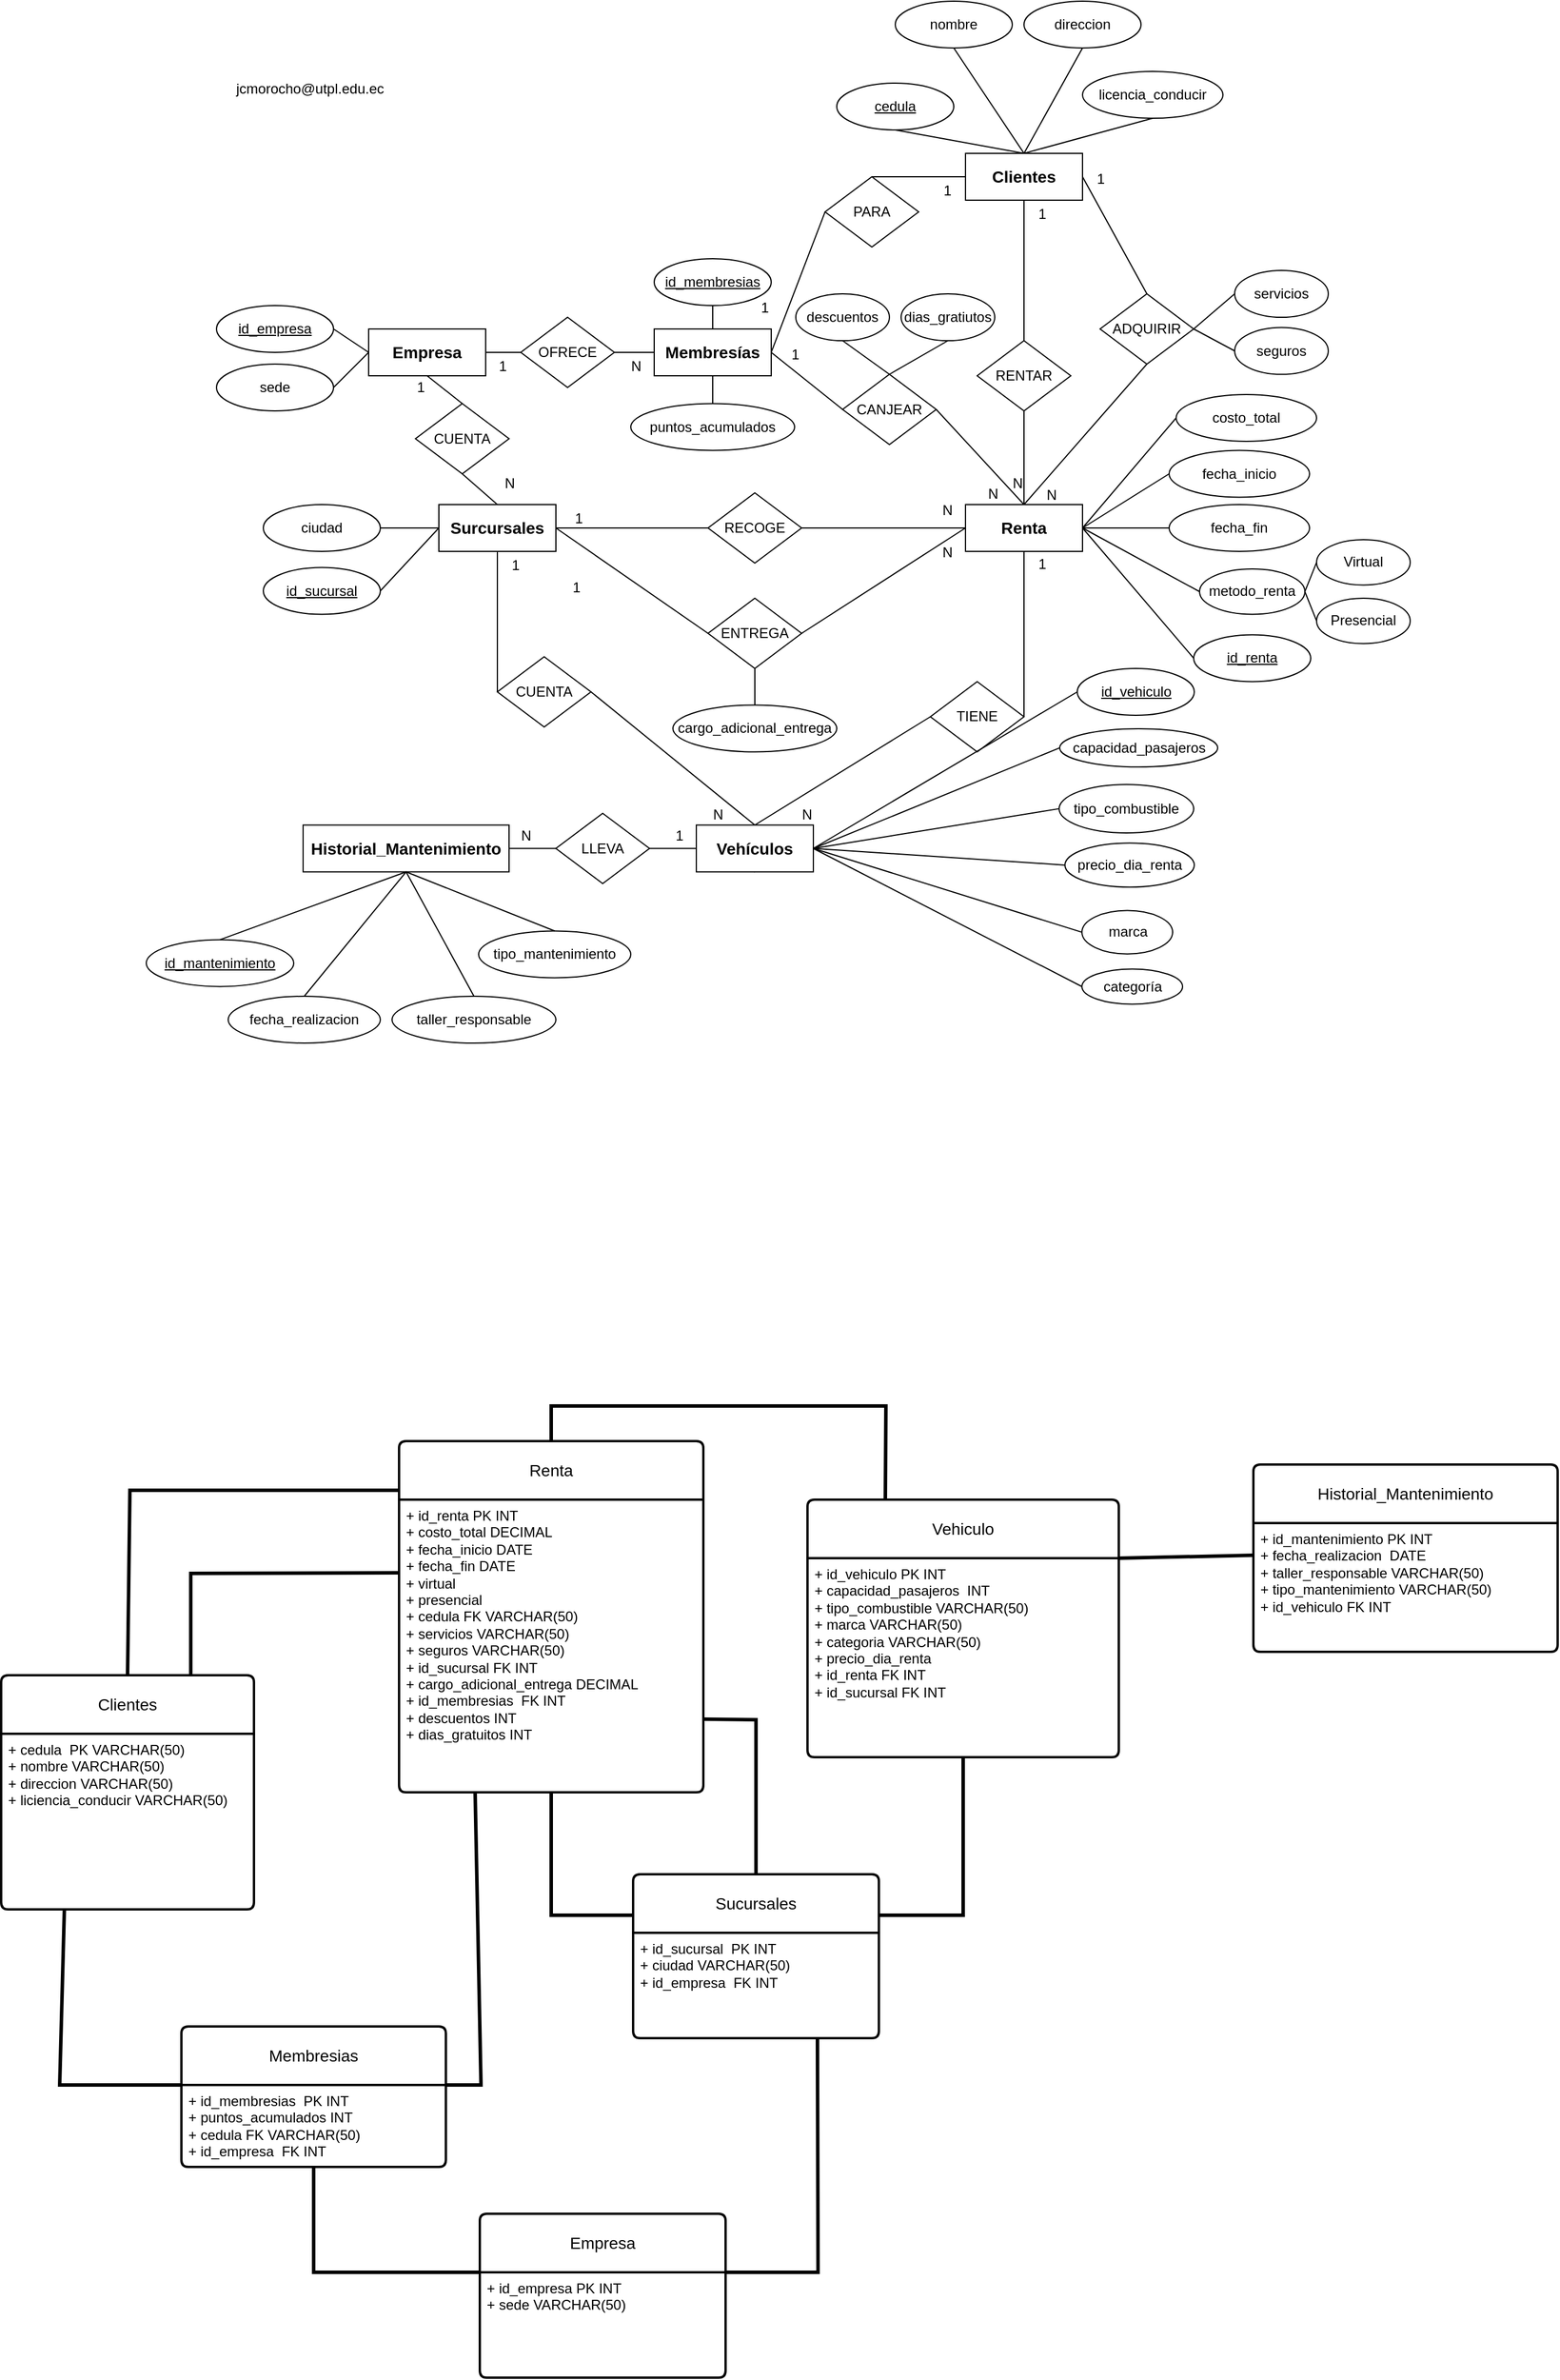 <mxfile version="26.2.12">
  <diagram name="Página-1" id="6qUg1oYqnROrhwcaI_9E">
    <mxGraphModel dx="2318" dy="1972" grid="1" gridSize="10" guides="1" tooltips="1" connect="1" arrows="1" fold="1" page="1" pageScale="1" pageWidth="827" pageHeight="1169" math="0" shadow="0">
      <root>
        <mxCell id="0" />
        <mxCell id="1" parent="0" />
        <mxCell id="Achjpn-_XmZuxDq3fCtZ-28" value="CUENTA" style="shape=rhombus;perimeter=rhombusPerimeter;whiteSpace=wrap;html=1;align=center;" parent="1" vertex="1">
          <mxGeometry x="-330" y="-746.25" width="80" height="60" as="geometry" />
        </mxCell>
        <mxCell id="Achjpn-_XmZuxDq3fCtZ-31" value="" style="endArrow=none;html=1;rounded=0;exitX=0.5;exitY=1;exitDx=0;exitDy=0;entryX=0.5;entryY=0;entryDx=0;entryDy=0;" parent="1" source="Achjpn-_XmZuxDq3fCtZ-28" target="hm5V5F6ZDs41xRnVWTLm-10" edge="1">
          <mxGeometry relative="1" as="geometry">
            <mxPoint x="-40" y="-710" as="sourcePoint" />
            <mxPoint x="-203.5" y="-640" as="targetPoint" />
          </mxGeometry>
        </mxCell>
        <mxCell id="Achjpn-_XmZuxDq3fCtZ-32" value="N" style="resizable=0;html=1;whiteSpace=wrap;align=right;verticalAlign=bottom;" parent="Achjpn-_XmZuxDq3fCtZ-31" connectable="0" vertex="1">
          <mxGeometry x="1" relative="1" as="geometry">
            <mxPoint x="16" y="-10" as="offset" />
          </mxGeometry>
        </mxCell>
        <mxCell id="Achjpn-_XmZuxDq3fCtZ-124" value="" style="endArrow=none;html=1;rounded=0;exitX=1;exitY=0.5;exitDx=0;exitDy=0;entryX=0;entryY=0.5;entryDx=0;entryDy=0;" parent="1" source="hm5V5F6ZDs41xRnVWTLm-8" target="hm5V5F6ZDs41xRnVWTLm-10" edge="1">
          <mxGeometry relative="1" as="geometry">
            <mxPoint x="-360" y="-660" as="sourcePoint" />
            <mxPoint x="-303.5" y="-640" as="targetPoint" />
          </mxGeometry>
        </mxCell>
        <mxCell id="Achjpn-_XmZuxDq3fCtZ-143" value="CUENTA" style="shape=rhombus;perimeter=rhombusPerimeter;whiteSpace=wrap;html=1;align=center;" parent="1" vertex="1">
          <mxGeometry x="-260" y="-530" width="80" height="60" as="geometry" />
        </mxCell>
        <mxCell id="Achjpn-_XmZuxDq3fCtZ-146" value="" style="endArrow=none;html=1;rounded=0;entryX=0.5;entryY=1;entryDx=0;entryDy=0;exitX=0;exitY=0.5;exitDx=0;exitDy=0;" parent="1" source="Achjpn-_XmZuxDq3fCtZ-143" target="hm5V5F6ZDs41xRnVWTLm-10" edge="1">
          <mxGeometry relative="1" as="geometry">
            <mxPoint x="-220" y="-570" as="sourcePoint" />
            <mxPoint x="-253.5" y="-620" as="targetPoint" />
          </mxGeometry>
        </mxCell>
        <mxCell id="Achjpn-_XmZuxDq3fCtZ-147" value="1" style="resizable=0;html=1;whiteSpace=wrap;align=right;verticalAlign=bottom;" parent="Achjpn-_XmZuxDq3fCtZ-146" connectable="0" vertex="1">
          <mxGeometry x="1" relative="1" as="geometry">
            <mxPoint x="20" y="20" as="offset" />
          </mxGeometry>
        </mxCell>
        <mxCell id="hm5V5F6ZDs41xRnVWTLm-3" value="&lt;div style=&quot;text-align: left;&quot;&gt;direccion&lt;/div&gt;" style="ellipse;whiteSpace=wrap;html=1;align=center;" parent="1" vertex="1">
          <mxGeometry x="190" y="-1090" width="100" height="40" as="geometry" />
        </mxCell>
        <mxCell id="hm5V5F6ZDs41xRnVWTLm-4" value="&lt;font style=&quot;font-size: 14px;&quot;&gt;&lt;b&gt;Clientes&lt;/b&gt;&lt;/font&gt;" style="whiteSpace=wrap;html=1;align=center;" parent="1" vertex="1">
          <mxGeometry x="140" y="-960" width="100" height="40" as="geometry" />
        </mxCell>
        <mxCell id="hm5V5F6ZDs41xRnVWTLm-5" value="&lt;div style=&quot;text-align: left;&quot;&gt;licencia_conducir&lt;/div&gt;" style="ellipse;whiteSpace=wrap;html=1;align=center;" parent="1" vertex="1">
          <mxGeometry x="240" y="-1030" width="120" height="40" as="geometry" />
        </mxCell>
        <mxCell id="hm5V5F6ZDs41xRnVWTLm-7" value="&lt;div style=&quot;text-align: left;&quot;&gt;nombre&lt;/div&gt;" style="ellipse;whiteSpace=wrap;html=1;align=center;" parent="1" vertex="1">
          <mxGeometry x="80" y="-1090" width="100" height="40" as="geometry" />
        </mxCell>
        <mxCell id="hm5V5F6ZDs41xRnVWTLm-8" value="&lt;div style=&quot;text-align: left;&quot;&gt;ciudad&lt;/div&gt;" style="ellipse;whiteSpace=wrap;html=1;align=center;" parent="1" vertex="1">
          <mxGeometry x="-460" y="-660" width="100" height="40" as="geometry" />
        </mxCell>
        <mxCell id="hm5V5F6ZDs41xRnVWTLm-10" value="&lt;span style=&quot;font-size: 14px;&quot;&gt;&lt;b&gt;Surcursales&lt;/b&gt;&lt;/span&gt;" style="whiteSpace=wrap;html=1;align=center;" parent="1" vertex="1">
          <mxGeometry x="-310" y="-660" width="100" height="40" as="geometry" />
        </mxCell>
        <mxCell id="hm5V5F6ZDs41xRnVWTLm-11" value="" style="endArrow=none;html=1;rounded=0;entryX=0.5;entryY=0;entryDx=0;entryDy=0;exitX=0.5;exitY=1;exitDx=0;exitDy=0;" parent="1" source="hm5V5F6ZDs41xRnVWTLm-7" target="hm5V5F6ZDs41xRnVWTLm-4" edge="1">
          <mxGeometry relative="1" as="geometry">
            <mxPoint x="110" y="-928.75" as="sourcePoint" />
            <mxPoint x="180" y="-848.75" as="targetPoint" />
          </mxGeometry>
        </mxCell>
        <mxCell id="hm5V5F6ZDs41xRnVWTLm-12" value="cedula" style="ellipse;whiteSpace=wrap;html=1;align=center;fontStyle=4;" parent="1" vertex="1">
          <mxGeometry x="30" y="-1020" width="100" height="40" as="geometry" />
        </mxCell>
        <mxCell id="hm5V5F6ZDs41xRnVWTLm-13" value="" style="endArrow=none;html=1;rounded=0;entryX=0.5;entryY=0;entryDx=0;entryDy=0;exitX=0.5;exitY=1;exitDx=0;exitDy=0;" parent="1" source="hm5V5F6ZDs41xRnVWTLm-3" target="hm5V5F6ZDs41xRnVWTLm-4" edge="1">
          <mxGeometry relative="1" as="geometry">
            <mxPoint x="260" y="-900" as="sourcePoint" />
            <mxPoint x="230" y="-820" as="targetPoint" />
          </mxGeometry>
        </mxCell>
        <mxCell id="hm5V5F6ZDs41xRnVWTLm-14" value="" style="endArrow=none;html=1;rounded=0;exitX=0.5;exitY=1;exitDx=0;exitDy=0;entryX=0.5;entryY=0;entryDx=0;entryDy=0;" parent="1" source="hm5V5F6ZDs41xRnVWTLm-5" target="hm5V5F6ZDs41xRnVWTLm-4" edge="1">
          <mxGeometry relative="1" as="geometry">
            <mxPoint x="260" y="-840" as="sourcePoint" />
            <mxPoint x="220" y="-830" as="targetPoint" />
          </mxGeometry>
        </mxCell>
        <mxCell id="hm5V5F6ZDs41xRnVWTLm-15" value="" style="endArrow=none;html=1;rounded=0;exitX=0.5;exitY=1;exitDx=0;exitDy=0;entryX=0.5;entryY=0;entryDx=0;entryDy=0;" parent="1" source="hm5V5F6ZDs41xRnVWTLm-12" target="hm5V5F6ZDs41xRnVWTLm-4" edge="1">
          <mxGeometry relative="1" as="geometry">
            <mxPoint x="240" y="-910" as="sourcePoint" />
            <mxPoint x="210" y="-940" as="targetPoint" />
          </mxGeometry>
        </mxCell>
        <mxCell id="hm5V5F6ZDs41xRnVWTLm-16" value="OFRECE" style="shape=rhombus;perimeter=rhombusPerimeter;whiteSpace=wrap;html=1;align=center;" parent="1" vertex="1">
          <mxGeometry x="-240" y="-820" width="80" height="60" as="geometry" />
        </mxCell>
        <mxCell id="hm5V5F6ZDs41xRnVWTLm-24" value="&lt;span style=&quot;font-size: 14px;&quot;&gt;&lt;b&gt;Historial_Mantenimiento&lt;/b&gt;&lt;/span&gt;" style="whiteSpace=wrap;html=1;align=center;" parent="1" vertex="1">
          <mxGeometry x="-426" y="-386.25" width="176" height="40" as="geometry" />
        </mxCell>
        <mxCell id="hm5V5F6ZDs41xRnVWTLm-25" value="&lt;div style=&quot;text-align: left;&quot;&gt;fecha_realizacion&lt;/div&gt;" style="ellipse;whiteSpace=wrap;html=1;align=center;" parent="1" vertex="1">
          <mxGeometry x="-490" y="-240" width="130" height="40" as="geometry" />
        </mxCell>
        <mxCell id="hm5V5F6ZDs41xRnVWTLm-26" value="&lt;div style=&quot;text-align: left;&quot;&gt;tipo_mantenimiento&lt;/div&gt;" style="ellipse;whiteSpace=wrap;html=1;align=center;" parent="1" vertex="1">
          <mxGeometry x="-276" y="-295.75" width="130" height="40" as="geometry" />
        </mxCell>
        <mxCell id="hm5V5F6ZDs41xRnVWTLm-27" value="&lt;div style=&quot;text-align: left;&quot;&gt;taller_responsable&lt;/div&gt;" style="ellipse;whiteSpace=wrap;html=1;align=center;" parent="1" vertex="1">
          <mxGeometry x="-350" y="-240" width="140" height="40" as="geometry" />
        </mxCell>
        <mxCell id="hm5V5F6ZDs41xRnVWTLm-28" value="" style="endArrow=none;html=1;rounded=0;exitX=0.5;exitY=0;exitDx=0;exitDy=0;entryX=0.5;entryY=1;entryDx=0;entryDy=0;" parent="1" source="hm5V5F6ZDs41xRnVWTLm-27" target="hm5V5F6ZDs41xRnVWTLm-24" edge="1">
          <mxGeometry relative="1" as="geometry">
            <mxPoint x="-15.5" y="-620" as="sourcePoint" />
            <mxPoint x="38" y="-570" as="targetPoint" />
          </mxGeometry>
        </mxCell>
        <mxCell id="hm5V5F6ZDs41xRnVWTLm-29" value="" style="endArrow=none;html=1;rounded=0;exitX=0.5;exitY=0;exitDx=0;exitDy=0;entryX=0.5;entryY=1;entryDx=0;entryDy=0;" parent="1" source="hm5V5F6ZDs41xRnVWTLm-26" target="hm5V5F6ZDs41xRnVWTLm-24" edge="1">
          <mxGeometry relative="1" as="geometry">
            <mxPoint x="-262" y="-110" as="sourcePoint" />
            <mxPoint x="-322" y="-190" as="targetPoint" />
          </mxGeometry>
        </mxCell>
        <mxCell id="hm5V5F6ZDs41xRnVWTLm-30" value="" style="endArrow=none;html=1;rounded=0;exitX=0.5;exitY=0;exitDx=0;exitDy=0;entryX=0.5;entryY=1;entryDx=0;entryDy=0;" parent="1" source="hm5V5F6ZDs41xRnVWTLm-25" target="hm5V5F6ZDs41xRnVWTLm-24" edge="1">
          <mxGeometry relative="1" as="geometry">
            <mxPoint x="-342" y="-120" as="sourcePoint" />
            <mxPoint x="-322" y="-190" as="targetPoint" />
          </mxGeometry>
        </mxCell>
        <mxCell id="hm5V5F6ZDs41xRnVWTLm-32" value="&lt;span style=&quot;font-size: 14px;&quot;&gt;&lt;b&gt;Renta&lt;/b&gt;&lt;/span&gt;" style="whiteSpace=wrap;html=1;align=center;" parent="1" vertex="1">
          <mxGeometry x="140" y="-660" width="100" height="40" as="geometry" />
        </mxCell>
        <mxCell id="hm5V5F6ZDs41xRnVWTLm-33" value="LLEVA" style="shape=rhombus;perimeter=rhombusPerimeter;whiteSpace=wrap;html=1;align=center;" parent="1" vertex="1">
          <mxGeometry x="-210" y="-396.25" width="80" height="60" as="geometry" />
        </mxCell>
        <mxCell id="hm5V5F6ZDs41xRnVWTLm-34" value="" style="endArrow=none;html=1;rounded=0;exitX=1;exitY=0.5;exitDx=0;exitDy=0;entryX=0.5;entryY=0;entryDx=0;entryDy=0;" parent="1" source="Achjpn-_XmZuxDq3fCtZ-143" target="hm5V5F6ZDs41xRnVWTLm-23" edge="1">
          <mxGeometry relative="1" as="geometry">
            <mxPoint x="-176" y="-710" as="sourcePoint" />
            <mxPoint x="-193.5" y="-630" as="targetPoint" />
          </mxGeometry>
        </mxCell>
        <mxCell id="hm5V5F6ZDs41xRnVWTLm-35" value="N" style="resizable=0;html=1;whiteSpace=wrap;align=right;verticalAlign=bottom;" parent="hm5V5F6ZDs41xRnVWTLm-34" connectable="0" vertex="1">
          <mxGeometry x="1" relative="1" as="geometry">
            <mxPoint x="-26" as="offset" />
          </mxGeometry>
        </mxCell>
        <mxCell id="hm5V5F6ZDs41xRnVWTLm-36" value="&lt;div style=&quot;text-align: left;&quot;&gt;categoría&lt;/div&gt;" style="ellipse;whiteSpace=wrap;html=1;align=center;" parent="1" vertex="1">
          <mxGeometry x="239.5" y="-263.25" width="86" height="30" as="geometry" />
        </mxCell>
        <mxCell id="hm5V5F6ZDs41xRnVWTLm-37" value="" style="endArrow=none;html=1;rounded=0;exitX=0;exitY=0.5;exitDx=0;exitDy=0;entryX=1;entryY=0.5;entryDx=0;entryDy=0;" parent="1" source="hm5V5F6ZDs41xRnVWTLm-36" target="hm5V5F6ZDs41xRnVWTLm-23" edge="1">
          <mxGeometry relative="1" as="geometry">
            <mxPoint x="-350" y="-630" as="sourcePoint" />
            <mxPoint x="-260" y="-450" as="targetPoint" />
          </mxGeometry>
        </mxCell>
        <mxCell id="hm5V5F6ZDs41xRnVWTLm-38" value="&lt;div style=&quot;text-align: left;&quot;&gt;marca&lt;/div&gt;" style="ellipse;whiteSpace=wrap;html=1;align=center;" parent="1" vertex="1">
          <mxGeometry x="239.5" y="-313.25" width="77.5" height="37.12" as="geometry" />
        </mxCell>
        <mxCell id="hm5V5F6ZDs41xRnVWTLm-40" value="" style="endArrow=none;html=1;rounded=0;exitX=0;exitY=0.5;exitDx=0;exitDy=0;entryX=0.5;entryY=1;entryDx=0;entryDy=0;" parent="1" source="hm5V5F6ZDs41xRnVWTLm-23" target="hm5V5F6ZDs41xRnVWTLm-23" edge="1">
          <mxGeometry relative="1" as="geometry">
            <mxPoint x="-350" y="-520" as="sourcePoint" />
            <mxPoint x="-260" y="-450" as="targetPoint" />
          </mxGeometry>
        </mxCell>
        <mxCell id="hm5V5F6ZDs41xRnVWTLm-42" value="" style="endArrow=none;html=1;rounded=0;exitX=0;exitY=0.5;exitDx=0;exitDy=0;entryX=1;entryY=0.5;entryDx=0;entryDy=0;" parent="1" source="hm5V5F6ZDs41xRnVWTLm-43" target="hm5V5F6ZDs41xRnVWTLm-23" edge="1">
          <mxGeometry relative="1" as="geometry">
            <mxPoint x="149.5" y="-391.6" as="sourcePoint" />
            <mxPoint x="220" y="-357.62" as="targetPoint" />
          </mxGeometry>
        </mxCell>
        <mxCell id="hm5V5F6ZDs41xRnVWTLm-43" value="&lt;div style=&quot;text-align: left;&quot;&gt;capacidad_pasajeros&lt;/div&gt;" style="ellipse;whiteSpace=wrap;html=1;align=center;" parent="1" vertex="1">
          <mxGeometry x="220.5" y="-468.49" width="135" height="32.62" as="geometry" />
        </mxCell>
        <mxCell id="hm5V5F6ZDs41xRnVWTLm-45" value="&lt;div style=&quot;text-align: left;&quot;&gt;tipo_combustible&lt;/div&gt;" style="ellipse;whiteSpace=wrap;html=1;align=center;" parent="1" vertex="1">
          <mxGeometry x="220.0" y="-420.87" width="115" height="41.37" as="geometry" />
        </mxCell>
        <mxCell id="hm5V5F6ZDs41xRnVWTLm-46" value="&lt;div style=&quot;text-align: left;&quot;&gt;precio_dia_renta&lt;/div&gt;" style="ellipse;whiteSpace=wrap;html=1;align=center;" parent="1" vertex="1">
          <mxGeometry x="225" y="-370.87" width="110.5" height="37.62" as="geometry" />
        </mxCell>
        <mxCell id="hm5V5F6ZDs41xRnVWTLm-49" value="" style="endArrow=none;html=1;rounded=0;exitX=0;exitY=0.5;exitDx=0;exitDy=0;entryX=1;entryY=0.5;entryDx=0;entryDy=0;" parent="1" source="hm5V5F6ZDs41xRnVWTLm-45" target="hm5V5F6ZDs41xRnVWTLm-23" edge="1">
          <mxGeometry relative="1" as="geometry">
            <mxPoint x="199.5" y="-364.12" as="sourcePoint" />
            <mxPoint x="220" y="-357.62" as="targetPoint" />
          </mxGeometry>
        </mxCell>
        <mxCell id="hm5V5F6ZDs41xRnVWTLm-50" value="" style="endArrow=none;html=1;rounded=0;exitX=0;exitY=0.5;exitDx=0;exitDy=0;entryX=1;entryY=0.5;entryDx=0;entryDy=0;" parent="1" source="hm5V5F6ZDs41xRnVWTLm-46" target="hm5V5F6ZDs41xRnVWTLm-23" edge="1">
          <mxGeometry relative="1" as="geometry">
            <mxPoint x="199.5" y="-303.12" as="sourcePoint" />
            <mxPoint x="220" y="-357.62" as="targetPoint" />
          </mxGeometry>
        </mxCell>
        <mxCell id="hm5V5F6ZDs41xRnVWTLm-56" value="&lt;div style=&quot;text-align: left;&quot;&gt;seguros&lt;/div&gt;" style="ellipse;whiteSpace=wrap;html=1;align=center;" parent="1" vertex="1">
          <mxGeometry x="370" y="-811.25" width="80" height="40" as="geometry" />
        </mxCell>
        <mxCell id="hm5V5F6ZDs41xRnVWTLm-57" value="&lt;div style=&quot;text-align: left;&quot;&gt;servicios&lt;/div&gt;" style="ellipse;whiteSpace=wrap;html=1;align=center;" parent="1" vertex="1">
          <mxGeometry x="370" y="-860" width="80" height="40" as="geometry" />
        </mxCell>
        <mxCell id="hm5V5F6ZDs41xRnVWTLm-58" value="" style="endArrow=none;html=1;rounded=0;entryX=0;entryY=0.5;entryDx=0;entryDy=0;exitX=1;exitY=0.5;exitDx=0;exitDy=0;" parent="1" source="hm5V5F6ZDs41xRnVWTLm-33" target="hm5V5F6ZDs41xRnVWTLm-23" edge="1">
          <mxGeometry relative="1" as="geometry">
            <mxPoint x="-196" y="-351.25" as="sourcePoint" />
            <mxPoint x="-80" y="-361.25" as="targetPoint" />
          </mxGeometry>
        </mxCell>
        <mxCell id="hm5V5F6ZDs41xRnVWTLm-59" value="1" style="resizable=0;html=1;whiteSpace=wrap;align=right;verticalAlign=bottom;" parent="hm5V5F6ZDs41xRnVWTLm-58" connectable="0" vertex="1">
          <mxGeometry x="1" relative="1" as="geometry">
            <mxPoint x="-10" y="-2" as="offset" />
          </mxGeometry>
        </mxCell>
        <mxCell id="hm5V5F6ZDs41xRnVWTLm-60" value="" style="endArrow=none;html=1;rounded=0;exitX=0;exitY=0.5;exitDx=0;exitDy=0;entryX=1;entryY=0.5;entryDx=0;entryDy=0;" parent="1" source="hm5V5F6ZDs41xRnVWTLm-33" target="hm5V5F6ZDs41xRnVWTLm-24" edge="1">
          <mxGeometry relative="1" as="geometry">
            <mxPoint x="-216" y="-273" as="sourcePoint" />
            <mxPoint x="-357" y="-349" as="targetPoint" />
          </mxGeometry>
        </mxCell>
        <mxCell id="hm5V5F6ZDs41xRnVWTLm-61" value="N" style="resizable=0;html=1;whiteSpace=wrap;align=right;verticalAlign=bottom;" parent="hm5V5F6ZDs41xRnVWTLm-60" connectable="0" vertex="1">
          <mxGeometry x="1" relative="1" as="geometry">
            <mxPoint x="20" y="-2" as="offset" />
          </mxGeometry>
        </mxCell>
        <mxCell id="hm5V5F6ZDs41xRnVWTLm-62" value="&lt;div style=&quot;text-align: left;&quot;&gt;fecha_inicio&lt;/div&gt;" style="ellipse;whiteSpace=wrap;html=1;align=center;" parent="1" vertex="1">
          <mxGeometry x="314" y="-706.25" width="120" height="40" as="geometry" />
        </mxCell>
        <mxCell id="hm5V5F6ZDs41xRnVWTLm-63" value="&lt;div style=&quot;text-align: left;&quot;&gt;fecha_fin&lt;/div&gt;" style="ellipse;whiteSpace=wrap;html=1;align=center;" parent="1" vertex="1">
          <mxGeometry x="314" y="-660" width="120" height="40" as="geometry" />
        </mxCell>
        <mxCell id="hm5V5F6ZDs41xRnVWTLm-64" value="&lt;div style=&quot;text-align: left;&quot;&gt;costo_total&lt;/div&gt;" style="ellipse;whiteSpace=wrap;html=1;align=center;" parent="1" vertex="1">
          <mxGeometry x="320" y="-754" width="120" height="40" as="geometry" />
        </mxCell>
        <mxCell id="hm5V5F6ZDs41xRnVWTLm-65" value="ENTREGA" style="shape=rhombus;perimeter=rhombusPerimeter;whiteSpace=wrap;html=1;align=center;" parent="1" vertex="1">
          <mxGeometry x="-80" y="-580" width="80" height="60" as="geometry" />
        </mxCell>
        <mxCell id="hm5V5F6ZDs41xRnVWTLm-66" value="&lt;div style=&quot;text-align: left;&quot;&gt;metodo_renta&lt;/div&gt;" style="ellipse;whiteSpace=wrap;html=1;align=center;" parent="1" vertex="1">
          <mxGeometry x="340" y="-605" width="90" height="38.75" as="geometry" />
        </mxCell>
        <mxCell id="hm5V5F6ZDs41xRnVWTLm-67" value="&lt;div style=&quot;text-align: left;&quot;&gt;Virtual&lt;/div&gt;" style="ellipse;whiteSpace=wrap;html=1;align=center;" parent="1" vertex="1">
          <mxGeometry x="440" y="-630" width="80" height="38.75" as="geometry" />
        </mxCell>
        <mxCell id="hm5V5F6ZDs41xRnVWTLm-68" value="&lt;div style=&quot;text-align: left;&quot;&gt;Presencial&lt;/div&gt;" style="ellipse;whiteSpace=wrap;html=1;align=center;" parent="1" vertex="1">
          <mxGeometry x="440" y="-580" width="80" height="38.75" as="geometry" />
        </mxCell>
        <mxCell id="hm5V5F6ZDs41xRnVWTLm-69" value="" style="endArrow=none;html=1;rounded=0;exitX=0;exitY=0.5;exitDx=0;exitDy=0;entryX=1;entryY=0.5;entryDx=0;entryDy=0;" parent="1" source="hm5V5F6ZDs41xRnVWTLm-66" target="hm5V5F6ZDs41xRnVWTLm-32" edge="1">
          <mxGeometry relative="1" as="geometry">
            <mxPoint x="410" y="-803.25" as="sourcePoint" />
            <mxPoint x="390" y="-903.25" as="targetPoint" />
          </mxGeometry>
        </mxCell>
        <mxCell id="hm5V5F6ZDs41xRnVWTLm-70" value="" style="endArrow=none;html=1;rounded=0;exitX=0;exitY=0.5;exitDx=0;exitDy=0;entryX=1;entryY=0.5;entryDx=0;entryDy=0;" parent="1" source="hm5V5F6ZDs41xRnVWTLm-67" target="hm5V5F6ZDs41xRnVWTLm-66" edge="1">
          <mxGeometry relative="1" as="geometry">
            <mxPoint x="480" y="-663.25" as="sourcePoint" />
            <mxPoint x="460" y="-763.25" as="targetPoint" />
          </mxGeometry>
        </mxCell>
        <mxCell id="hm5V5F6ZDs41xRnVWTLm-71" value="" style="endArrow=none;html=1;rounded=0;exitX=0;exitY=0.5;exitDx=0;exitDy=0;entryX=1;entryY=0.5;entryDx=0;entryDy=0;" parent="1" source="hm5V5F6ZDs41xRnVWTLm-68" target="hm5V5F6ZDs41xRnVWTLm-66" edge="1">
          <mxGeometry relative="1" as="geometry">
            <mxPoint x="440" y="-600.25" as="sourcePoint" />
            <mxPoint x="420" y="-573.25" as="targetPoint" />
          </mxGeometry>
        </mxCell>
        <mxCell id="hm5V5F6ZDs41xRnVWTLm-72" value="" style="endArrow=none;html=1;rounded=0;exitX=0;exitY=0.5;exitDx=0;exitDy=0;entryX=1;entryY=0.5;entryDx=0;entryDy=0;" parent="1" source="hm5V5F6ZDs41xRnVWTLm-62" target="hm5V5F6ZDs41xRnVWTLm-32" edge="1">
          <mxGeometry relative="1" as="geometry">
            <mxPoint x="270" y="-713.25" as="sourcePoint" />
            <mxPoint x="230" y="-666.25" as="targetPoint" />
          </mxGeometry>
        </mxCell>
        <mxCell id="hm5V5F6ZDs41xRnVWTLm-73" value="" style="endArrow=none;html=1;rounded=0;exitX=0;exitY=0.5;exitDx=0;exitDy=0;entryX=1;entryY=0.5;entryDx=0;entryDy=0;" parent="1" source="hm5V5F6ZDs41xRnVWTLm-63" target="hm5V5F6ZDs41xRnVWTLm-32" edge="1">
          <mxGeometry relative="1" as="geometry">
            <mxPoint x="260" y="-656.25" as="sourcePoint" />
            <mxPoint x="230" y="-666.25" as="targetPoint" />
          </mxGeometry>
        </mxCell>
        <mxCell id="hm5V5F6ZDs41xRnVWTLm-74" value="" style="endArrow=none;html=1;rounded=0;exitX=0;exitY=0.5;exitDx=0;exitDy=0;entryX=1;entryY=0.5;entryDx=0;entryDy=0;" parent="1" source="hm5V5F6ZDs41xRnVWTLm-64" target="hm5V5F6ZDs41xRnVWTLm-32" edge="1">
          <mxGeometry relative="1" as="geometry">
            <mxPoint x="260" y="-606.25" as="sourcePoint" />
            <mxPoint x="230" y="-666.25" as="targetPoint" />
          </mxGeometry>
        </mxCell>
        <mxCell id="hm5V5F6ZDs41xRnVWTLm-75" value="ADQUIRIR" style="shape=rhombus;perimeter=rhombusPerimeter;whiteSpace=wrap;html=1;align=center;" parent="1" vertex="1">
          <mxGeometry x="255" y="-840" width="80" height="60" as="geometry" />
        </mxCell>
        <mxCell id="hm5V5F6ZDs41xRnVWTLm-77" value="" style="endArrow=none;html=1;rounded=0;exitX=1;exitY=0.5;exitDx=0;exitDy=0;entryX=0;entryY=0.5;entryDx=0;entryDy=0;" parent="1" source="hm5V5F6ZDs41xRnVWTLm-75" target="hm5V5F6ZDs41xRnVWTLm-57" edge="1">
          <mxGeometry relative="1" as="geometry">
            <mxPoint x="485" y="-732.25" as="sourcePoint" />
            <mxPoint x="455" y="-704.25" as="targetPoint" />
          </mxGeometry>
        </mxCell>
        <mxCell id="hm5V5F6ZDs41xRnVWTLm-78" value="" style="endArrow=none;html=1;rounded=0;exitX=1;exitY=0.5;exitDx=0;exitDy=0;entryX=0;entryY=0.5;entryDx=0;entryDy=0;" parent="1" source="hm5V5F6ZDs41xRnVWTLm-75" target="hm5V5F6ZDs41xRnVWTLm-56" edge="1">
          <mxGeometry relative="1" as="geometry">
            <mxPoint x="255" y="-781.25" as="sourcePoint" />
            <mxPoint x="235" y="-800.25" as="targetPoint" />
          </mxGeometry>
        </mxCell>
        <mxCell id="hm5V5F6ZDs41xRnVWTLm-79" value="&lt;span style=&quot;font-size: 14px;&quot;&gt;&lt;b&gt;Empresa&lt;/b&gt;&lt;/span&gt;" style="whiteSpace=wrap;html=1;align=center;" parent="1" vertex="1">
          <mxGeometry x="-370" y="-810" width="100" height="40" as="geometry" />
        </mxCell>
        <mxCell id="hm5V5F6ZDs41xRnVWTLm-80" value="" style="endArrow=none;html=1;rounded=0;entryX=0.5;entryY=1;entryDx=0;entryDy=0;exitX=0.5;exitY=0;exitDx=0;exitDy=0;" parent="1" source="Achjpn-_XmZuxDq3fCtZ-28" target="hm5V5F6ZDs41xRnVWTLm-79" edge="1">
          <mxGeometry relative="1" as="geometry">
            <mxPoint x="-250" y="-579" as="sourcePoint" />
            <mxPoint x="-250" y="-610" as="targetPoint" />
          </mxGeometry>
        </mxCell>
        <mxCell id="hm5V5F6ZDs41xRnVWTLm-81" value="1" style="resizable=0;html=1;whiteSpace=wrap;align=right;verticalAlign=bottom;" parent="hm5V5F6ZDs41xRnVWTLm-80" connectable="0" vertex="1">
          <mxGeometry x="1" relative="1" as="geometry">
            <mxPoint y="19" as="offset" />
          </mxGeometry>
        </mxCell>
        <mxCell id="hm5V5F6ZDs41xRnVWTLm-82" value="jcmorocho@utpl.edu.ec" style="text;html=1;align=center;verticalAlign=middle;whiteSpace=wrap;rounded=0;" parent="1" vertex="1">
          <mxGeometry x="-450" y="-1030" width="60" height="30" as="geometry" />
        </mxCell>
        <mxCell id="b1G_TNFfmNyXQnpkvFNb-2" value="&lt;div style=&quot;text-align: left;&quot;&gt;sede&lt;/div&gt;" style="ellipse;whiteSpace=wrap;html=1;align=center;" parent="1" vertex="1">
          <mxGeometry x="-500" y="-780" width="100" height="40" as="geometry" />
        </mxCell>
        <mxCell id="b1G_TNFfmNyXQnpkvFNb-5" value="" style="endArrow=none;html=1;rounded=0;exitX=1;exitY=0.5;exitDx=0;exitDy=0;entryX=0;entryY=0.5;entryDx=0;entryDy=0;" parent="1" source="b1G_TNFfmNyXQnpkvFNb-2" target="hm5V5F6ZDs41xRnVWTLm-79" edge="1">
          <mxGeometry relative="1" as="geometry">
            <mxPoint x="190" y="-730" as="sourcePoint" />
            <mxPoint x="170" y="-670" as="targetPoint" />
          </mxGeometry>
        </mxCell>
        <mxCell id="b1G_TNFfmNyXQnpkvFNb-8" value="RECOGE" style="shape=rhombus;perimeter=rhombusPerimeter;whiteSpace=wrap;html=1;align=center;" parent="1" vertex="1">
          <mxGeometry x="-80" y="-670" width="80" height="60" as="geometry" />
        </mxCell>
        <mxCell id="b1G_TNFfmNyXQnpkvFNb-10" value="" style="endArrow=none;html=1;rounded=0;entryX=0;entryY=0.5;entryDx=0;entryDy=0;exitX=1;exitY=0.5;exitDx=0;exitDy=0;" parent="1" source="b1G_TNFfmNyXQnpkvFNb-8" target="hm5V5F6ZDs41xRnVWTLm-32" edge="1">
          <mxGeometry relative="1" as="geometry">
            <mxPoint x="-250" y="-710" as="sourcePoint" />
            <mxPoint x="-250" y="-650" as="targetPoint" />
          </mxGeometry>
        </mxCell>
        <mxCell id="b1G_TNFfmNyXQnpkvFNb-11" value="N" style="resizable=0;html=1;whiteSpace=wrap;align=right;verticalAlign=bottom;" parent="b1G_TNFfmNyXQnpkvFNb-10" connectable="0" vertex="1">
          <mxGeometry x="1" relative="1" as="geometry">
            <mxPoint x="-10" y="-7" as="offset" />
          </mxGeometry>
        </mxCell>
        <mxCell id="b1G_TNFfmNyXQnpkvFNb-12" value="" style="endArrow=none;html=1;rounded=0;entryX=0;entryY=0.5;entryDx=0;entryDy=0;exitX=1;exitY=0.5;exitDx=0;exitDy=0;" parent="1" source="hm5V5F6ZDs41xRnVWTLm-65" target="hm5V5F6ZDs41xRnVWTLm-32" edge="1">
          <mxGeometry relative="1" as="geometry">
            <mxPoint x="-60" y="-633" as="sourcePoint" />
            <mxPoint x="140" y="-628.75" as="targetPoint" />
          </mxGeometry>
        </mxCell>
        <mxCell id="b1G_TNFfmNyXQnpkvFNb-13" value="N" style="resizable=0;html=1;whiteSpace=wrap;align=right;verticalAlign=bottom;" parent="b1G_TNFfmNyXQnpkvFNb-12" connectable="0" vertex="1">
          <mxGeometry x="1" relative="1" as="geometry">
            <mxPoint x="-10" y="30" as="offset" />
          </mxGeometry>
        </mxCell>
        <mxCell id="b1G_TNFfmNyXQnpkvFNb-14" value="" style="endArrow=none;html=1;rounded=0;entryX=0;entryY=0.5;entryDx=0;entryDy=0;exitX=1;exitY=0.5;exitDx=0;exitDy=0;" parent="1" source="hm5V5F6ZDs41xRnVWTLm-10" target="hm5V5F6ZDs41xRnVWTLm-65" edge="1">
          <mxGeometry relative="1" as="geometry">
            <mxPoint x="-210" y="-740" as="sourcePoint" />
            <mxPoint x="-210" y="-790" as="targetPoint" />
          </mxGeometry>
        </mxCell>
        <mxCell id="b1G_TNFfmNyXQnpkvFNb-15" value="1" style="resizable=0;html=1;whiteSpace=wrap;align=right;verticalAlign=bottom;" parent="b1G_TNFfmNyXQnpkvFNb-14" connectable="0" vertex="1">
          <mxGeometry x="1" relative="1" as="geometry">
            <mxPoint x="-107" y="-30" as="offset" />
          </mxGeometry>
        </mxCell>
        <mxCell id="b1G_TNFfmNyXQnpkvFNb-16" value="" style="endArrow=none;html=1;rounded=0;entryX=0;entryY=0.5;entryDx=0;entryDy=0;exitX=1;exitY=0.5;exitDx=0;exitDy=0;" parent="1" source="hm5V5F6ZDs41xRnVWTLm-10" target="b1G_TNFfmNyXQnpkvFNb-8" edge="1">
          <mxGeometry relative="1" as="geometry">
            <mxPoint x="-200" y="-630" as="sourcePoint" />
            <mxPoint x="-90" y="-649" as="targetPoint" />
          </mxGeometry>
        </mxCell>
        <mxCell id="b1G_TNFfmNyXQnpkvFNb-17" value="1" style="resizable=0;html=1;whiteSpace=wrap;align=right;verticalAlign=bottom;" parent="b1G_TNFfmNyXQnpkvFNb-16" connectable="0" vertex="1">
          <mxGeometry x="1" relative="1" as="geometry">
            <mxPoint x="-106" as="offset" />
          </mxGeometry>
        </mxCell>
        <mxCell id="b1G_TNFfmNyXQnpkvFNb-18" value="&lt;div style=&quot;text-align: left;&quot;&gt;cargo_adicional_entrega&lt;/div&gt;" style="ellipse;whiteSpace=wrap;html=1;align=center;" parent="1" vertex="1">
          <mxGeometry x="-110" y="-488.75" width="140" height="40" as="geometry" />
        </mxCell>
        <mxCell id="b1G_TNFfmNyXQnpkvFNb-19" value="" style="endArrow=none;html=1;rounded=0;exitX=0.5;exitY=1;exitDx=0;exitDy=0;entryX=0.5;entryY=0;entryDx=0;entryDy=0;" parent="1" source="hm5V5F6ZDs41xRnVWTLm-65" target="b1G_TNFfmNyXQnpkvFNb-18" edge="1">
          <mxGeometry relative="1" as="geometry">
            <mxPoint x="160" y="-709" as="sourcePoint" />
            <mxPoint x="-90" y="-530" as="targetPoint" />
          </mxGeometry>
        </mxCell>
        <mxCell id="b1G_TNFfmNyXQnpkvFNb-20" value="&lt;span style=&quot;font-size: 14px;&quot;&gt;&lt;b&gt;Membresías&lt;/b&gt;&lt;/span&gt;" style="whiteSpace=wrap;html=1;align=center;" parent="1" vertex="1">
          <mxGeometry x="-126" y="-810" width="100" height="40" as="geometry" />
        </mxCell>
        <mxCell id="b1G_TNFfmNyXQnpkvFNb-27" value="" style="endArrow=none;html=1;rounded=0;entryX=0;entryY=0.5;entryDx=0;entryDy=0;exitX=1;exitY=0.5;exitDx=0;exitDy=0;" parent="1" source="hm5V5F6ZDs41xRnVWTLm-16" target="b1G_TNFfmNyXQnpkvFNb-20" edge="1">
          <mxGeometry relative="1" as="geometry">
            <mxPoint x="10" y="-666" as="sourcePoint" />
            <mxPoint x="150" y="-623" as="targetPoint" />
          </mxGeometry>
        </mxCell>
        <mxCell id="b1G_TNFfmNyXQnpkvFNb-28" value="N" style="resizable=0;html=1;whiteSpace=wrap;align=right;verticalAlign=bottom;" parent="b1G_TNFfmNyXQnpkvFNb-27" connectable="0" vertex="1">
          <mxGeometry x="1" relative="1" as="geometry">
            <mxPoint x="-10" y="20" as="offset" />
          </mxGeometry>
        </mxCell>
        <mxCell id="b1G_TNFfmNyXQnpkvFNb-30" value="PARA" style="shape=rhombus;perimeter=rhombusPerimeter;whiteSpace=wrap;html=1;align=center;" parent="1" vertex="1">
          <mxGeometry x="20" y="-940" width="80" height="60" as="geometry" />
        </mxCell>
        <mxCell id="b1G_TNFfmNyXQnpkvFNb-31" value="CANJEAR" style="shape=rhombus;perimeter=rhombusPerimeter;whiteSpace=wrap;html=1;align=center;" parent="1" vertex="1">
          <mxGeometry x="35" y="-771.25" width="80" height="60" as="geometry" />
        </mxCell>
        <mxCell id="b1G_TNFfmNyXQnpkvFNb-34" value="&lt;div style=&quot;text-align: left;&quot;&gt;puntos_acumulados&lt;/div&gt;" style="ellipse;whiteSpace=wrap;html=1;align=center;" parent="1" vertex="1">
          <mxGeometry x="-146" y="-746.25" width="140" height="40" as="geometry" />
        </mxCell>
        <mxCell id="b1G_TNFfmNyXQnpkvFNb-35" value="" style="endArrow=none;html=1;rounded=0;entryX=0;entryY=0.5;entryDx=0;entryDy=0;exitX=1;exitY=0.5;exitDx=0;exitDy=0;" parent="1" source="hm5V5F6ZDs41xRnVWTLm-79" target="hm5V5F6ZDs41xRnVWTLm-16" edge="1">
          <mxGeometry relative="1" as="geometry">
            <mxPoint x="-260" y="-780" as="sourcePoint" />
            <mxPoint x="-216" y="-780" as="targetPoint" />
          </mxGeometry>
        </mxCell>
        <mxCell id="b1G_TNFfmNyXQnpkvFNb-36" value="1" style="resizable=0;html=1;whiteSpace=wrap;align=right;verticalAlign=bottom;" parent="b1G_TNFfmNyXQnpkvFNb-35" connectable="0" vertex="1">
          <mxGeometry x="1" relative="1" as="geometry">
            <mxPoint x="-11" y="20" as="offset" />
          </mxGeometry>
        </mxCell>
        <mxCell id="b1G_TNFfmNyXQnpkvFNb-37" value="" style="endArrow=none;html=1;rounded=0;entryX=0;entryY=0.5;entryDx=0;entryDy=0;exitX=1;exitY=0.5;exitDx=0;exitDy=0;" parent="1" source="b1G_TNFfmNyXQnpkvFNb-20" target="b1G_TNFfmNyXQnpkvFNb-30" edge="1">
          <mxGeometry relative="1" as="geometry">
            <mxPoint x="-250" y="-770" as="sourcePoint" />
            <mxPoint x="-206" y="-770" as="targetPoint" />
          </mxGeometry>
        </mxCell>
        <mxCell id="b1G_TNFfmNyXQnpkvFNb-38" value="1" style="resizable=0;html=1;whiteSpace=wrap;align=right;verticalAlign=bottom;" parent="b1G_TNFfmNyXQnpkvFNb-37" connectable="0" vertex="1">
          <mxGeometry x="1" relative="1" as="geometry">
            <mxPoint x="-46" y="90" as="offset" />
          </mxGeometry>
        </mxCell>
        <mxCell id="b1G_TNFfmNyXQnpkvFNb-41" value="&lt;div style=&quot;text-align: left;&quot;&gt;dias_gratiutos&lt;/div&gt;" style="ellipse;whiteSpace=wrap;html=1;align=center;" parent="1" vertex="1">
          <mxGeometry x="85" y="-840" width="80" height="40" as="geometry" />
        </mxCell>
        <mxCell id="b1G_TNFfmNyXQnpkvFNb-42" value="&lt;div style=&quot;text-align: left;&quot;&gt;descuentos&lt;/div&gt;" style="ellipse;whiteSpace=wrap;html=1;align=center;" parent="1" vertex="1">
          <mxGeometry x="-5" y="-840" width="80" height="40" as="geometry" />
        </mxCell>
        <mxCell id="b1G_TNFfmNyXQnpkvFNb-43" value="" style="endArrow=none;html=1;rounded=0;exitX=0.5;exitY=0;exitDx=0;exitDy=0;entryX=0.5;entryY=1;entryDx=0;entryDy=0;" parent="1" source="b1G_TNFfmNyXQnpkvFNb-31" target="b1G_TNFfmNyXQnpkvFNb-42" edge="1">
          <mxGeometry relative="1" as="geometry">
            <mxPoint x="165" y="-760.25" as="sourcePoint" />
            <mxPoint x="365" y="-654.25" as="targetPoint" />
          </mxGeometry>
        </mxCell>
        <mxCell id="b1G_TNFfmNyXQnpkvFNb-44" value="" style="endArrow=none;html=1;rounded=0;exitX=0.5;exitY=0;exitDx=0;exitDy=0;entryX=0.5;entryY=1;entryDx=0;entryDy=0;" parent="1" source="b1G_TNFfmNyXQnpkvFNb-31" target="b1G_TNFfmNyXQnpkvFNb-41" edge="1">
          <mxGeometry relative="1" as="geometry">
            <mxPoint x="165" y="-760.25" as="sourcePoint" />
            <mxPoint x="145" y="-750.25" as="targetPoint" />
          </mxGeometry>
        </mxCell>
        <mxCell id="b1G_TNFfmNyXQnpkvFNb-45" value="" style="endArrow=none;html=1;rounded=0;exitX=0.5;exitY=0;exitDx=0;exitDy=0;entryX=0.5;entryY=1;entryDx=0;entryDy=0;" parent="1" source="b1G_TNFfmNyXQnpkvFNb-34" target="b1G_TNFfmNyXQnpkvFNb-20" edge="1">
          <mxGeometry relative="1" as="geometry">
            <mxPoint x="210" y="-710.25" as="sourcePoint" />
            <mxPoint x="180" y="-731" as="targetPoint" />
          </mxGeometry>
        </mxCell>
        <mxCell id="b1G_TNFfmNyXQnpkvFNb-46" value="" style="endArrow=none;html=1;rounded=0;exitX=0.5;exitY=0;exitDx=0;exitDy=0;entryX=0;entryY=0.5;entryDx=0;entryDy=0;" parent="1" source="b1G_TNFfmNyXQnpkvFNb-30" target="hm5V5F6ZDs41xRnVWTLm-4" edge="1">
          <mxGeometry relative="1" as="geometry">
            <mxPoint x="-16" y="-780" as="sourcePoint" />
            <mxPoint x="130" y="-940" as="targetPoint" />
          </mxGeometry>
        </mxCell>
        <mxCell id="b1G_TNFfmNyXQnpkvFNb-47" value="1" style="resizable=0;html=1;whiteSpace=wrap;align=right;verticalAlign=bottom;" parent="b1G_TNFfmNyXQnpkvFNb-46" connectable="0" vertex="1">
          <mxGeometry x="1" relative="1" as="geometry">
            <mxPoint x="-11" y="20" as="offset" />
          </mxGeometry>
        </mxCell>
        <mxCell id="b1G_TNFfmNyXQnpkvFNb-50" value="" style="endArrow=none;html=1;rounded=0;entryX=0;entryY=0.5;entryDx=0;entryDy=0;exitX=1;exitY=0.5;exitDx=0;exitDy=0;" parent="1" source="b1G_TNFfmNyXQnpkvFNb-20" target="b1G_TNFfmNyXQnpkvFNb-31" edge="1">
          <mxGeometry relative="1" as="geometry">
            <mxPoint x="-260" y="-780" as="sourcePoint" />
            <mxPoint x="-230" y="-780" as="targetPoint" />
          </mxGeometry>
        </mxCell>
        <mxCell id="b1G_TNFfmNyXQnpkvFNb-51" value="1" style="resizable=0;html=1;whiteSpace=wrap;align=right;verticalAlign=bottom;" parent="b1G_TNFfmNyXQnpkvFNb-50" connectable="0" vertex="1">
          <mxGeometry x="1" relative="1" as="geometry">
            <mxPoint x="-35" y="-38" as="offset" />
          </mxGeometry>
        </mxCell>
        <mxCell id="b1G_TNFfmNyXQnpkvFNb-52" value="" style="endArrow=none;html=1;rounded=0;exitX=1;exitY=0.5;exitDx=0;exitDy=0;" parent="1" source="b1G_TNFfmNyXQnpkvFNb-31" edge="1">
          <mxGeometry relative="1" as="geometry">
            <mxPoint x="120" y="-741" as="sourcePoint" />
            <mxPoint x="190" y="-660" as="targetPoint" />
          </mxGeometry>
        </mxCell>
        <mxCell id="b1G_TNFfmNyXQnpkvFNb-53" value="N" style="resizable=0;html=1;whiteSpace=wrap;align=right;verticalAlign=bottom;" parent="b1G_TNFfmNyXQnpkvFNb-52" connectable="0" vertex="1">
          <mxGeometry x="1" relative="1" as="geometry">
            <mxPoint x="-20" as="offset" />
          </mxGeometry>
        </mxCell>
        <mxCell id="b1G_TNFfmNyXQnpkvFNb-56" value="" style="endArrow=none;html=1;rounded=0;exitX=0.5;exitY=1;exitDx=0;exitDy=0;entryX=0.5;entryY=0;entryDx=0;entryDy=0;" parent="1" source="hm5V5F6ZDs41xRnVWTLm-75" target="hm5V5F6ZDs41xRnVWTLm-32" edge="1">
          <mxGeometry relative="1" as="geometry">
            <mxPoint x="125" y="-731" as="sourcePoint" />
            <mxPoint x="200" y="-650" as="targetPoint" />
          </mxGeometry>
        </mxCell>
        <mxCell id="b1G_TNFfmNyXQnpkvFNb-57" value="N" style="resizable=0;html=1;whiteSpace=wrap;align=right;verticalAlign=bottom;" parent="b1G_TNFfmNyXQnpkvFNb-56" connectable="0" vertex="1">
          <mxGeometry x="1" relative="1" as="geometry">
            <mxPoint x="30" as="offset" />
          </mxGeometry>
        </mxCell>
        <mxCell id="b1G_TNFfmNyXQnpkvFNb-58" value="" style="endArrow=none;html=1;rounded=0;exitX=0.5;exitY=0;exitDx=0;exitDy=0;entryX=1;entryY=0.5;entryDx=0;entryDy=0;" parent="1" source="hm5V5F6ZDs41xRnVWTLm-75" target="hm5V5F6ZDs41xRnVWTLm-4" edge="1">
          <mxGeometry relative="1" as="geometry">
            <mxPoint x="70" y="-930" as="sourcePoint" />
            <mxPoint x="150" y="-930" as="targetPoint" />
          </mxGeometry>
        </mxCell>
        <mxCell id="b1G_TNFfmNyXQnpkvFNb-59" value="1" style="resizable=0;html=1;whiteSpace=wrap;align=right;verticalAlign=bottom;" parent="b1G_TNFfmNyXQnpkvFNb-58" connectable="0" vertex="1">
          <mxGeometry x="1" relative="1" as="geometry">
            <mxPoint x="20" y="10" as="offset" />
          </mxGeometry>
        </mxCell>
        <mxCell id="b1G_TNFfmNyXQnpkvFNb-60" value="RENTAR" style="shape=rhombus;perimeter=rhombusPerimeter;whiteSpace=wrap;html=1;align=center;" parent="1" vertex="1">
          <mxGeometry x="150" y="-800" width="80" height="60" as="geometry" />
        </mxCell>
        <mxCell id="b1G_TNFfmNyXQnpkvFNb-61" value="" style="endArrow=none;html=1;rounded=0;exitX=0.5;exitY=0;exitDx=0;exitDy=0;entryX=0.5;entryY=1;entryDx=0;entryDy=0;" parent="1" source="b1G_TNFfmNyXQnpkvFNb-60" target="hm5V5F6ZDs41xRnVWTLm-4" edge="1">
          <mxGeometry relative="1" as="geometry">
            <mxPoint x="305" y="-830" as="sourcePoint" />
            <mxPoint x="250" y="-930" as="targetPoint" />
          </mxGeometry>
        </mxCell>
        <mxCell id="b1G_TNFfmNyXQnpkvFNb-62" value="1" style="resizable=0;html=1;whiteSpace=wrap;align=right;verticalAlign=bottom;" parent="b1G_TNFfmNyXQnpkvFNb-61" connectable="0" vertex="1">
          <mxGeometry x="1" relative="1" as="geometry">
            <mxPoint x="20" y="20" as="offset" />
          </mxGeometry>
        </mxCell>
        <mxCell id="b1G_TNFfmNyXQnpkvFNb-63" value="" style="endArrow=none;html=1;rounded=0;exitX=0.5;exitY=1;exitDx=0;exitDy=0;entryX=0.5;entryY=0;entryDx=0;entryDy=0;" parent="1" source="b1G_TNFfmNyXQnpkvFNb-60" target="hm5V5F6ZDs41xRnVWTLm-32" edge="1">
          <mxGeometry relative="1" as="geometry">
            <mxPoint x="305" y="-770" as="sourcePoint" />
            <mxPoint x="200" y="-650" as="targetPoint" />
          </mxGeometry>
        </mxCell>
        <mxCell id="b1G_TNFfmNyXQnpkvFNb-64" value="N" style="resizable=0;html=1;whiteSpace=wrap;align=right;verticalAlign=bottom;" parent="b1G_TNFfmNyXQnpkvFNb-63" connectable="0" vertex="1">
          <mxGeometry x="1" relative="1" as="geometry">
            <mxPoint y="-10" as="offset" />
          </mxGeometry>
        </mxCell>
        <mxCell id="hm5V5F6ZDs41xRnVWTLm-23" value="&lt;span style=&quot;font-size: 14px;&quot;&gt;&lt;b&gt;&amp;nbsp;Vehículos&amp;nbsp;&lt;/b&gt;&lt;/span&gt;" style="whiteSpace=wrap;html=1;align=center;" parent="1" vertex="1">
          <mxGeometry x="-90" y="-386.25" width="100" height="40" as="geometry" />
        </mxCell>
        <mxCell id="b1G_TNFfmNyXQnpkvFNb-66" value="" style="endArrow=none;html=1;rounded=0;exitX=0;exitY=0.5;exitDx=0;exitDy=0;entryX=1;entryY=0.5;entryDx=0;entryDy=0;" parent="1" source="hm5V5F6ZDs41xRnVWTLm-38" target="hm5V5F6ZDs41xRnVWTLm-23" edge="1">
          <mxGeometry relative="1" as="geometry">
            <mxPoint x="309" y="-299" as="sourcePoint" />
            <mxPoint x="20" y="-356" as="targetPoint" />
          </mxGeometry>
        </mxCell>
        <mxCell id="b1G_TNFfmNyXQnpkvFNb-67" value="TIENE" style="shape=rhombus;perimeter=rhombusPerimeter;whiteSpace=wrap;html=1;align=center;" parent="1" vertex="1">
          <mxGeometry x="110" y="-508.75" width="80" height="60" as="geometry" />
        </mxCell>
        <mxCell id="b1G_TNFfmNyXQnpkvFNb-68" value="" style="endArrow=none;html=1;rounded=0;exitX=0;exitY=0.5;exitDx=0;exitDy=0;entryX=0.5;entryY=0;entryDx=0;entryDy=0;" parent="1" source="b1G_TNFfmNyXQnpkvFNb-67" target="hm5V5F6ZDs41xRnVWTLm-23" edge="1">
          <mxGeometry relative="1" as="geometry">
            <mxPoint x="-170" y="-490" as="sourcePoint" />
            <mxPoint x="-30" y="-376" as="targetPoint" />
          </mxGeometry>
        </mxCell>
        <mxCell id="b1G_TNFfmNyXQnpkvFNb-69" value="N" style="resizable=0;html=1;whiteSpace=wrap;align=right;verticalAlign=bottom;" parent="b1G_TNFfmNyXQnpkvFNb-68" connectable="0" vertex="1">
          <mxGeometry x="1" relative="1" as="geometry">
            <mxPoint x="50" as="offset" />
          </mxGeometry>
        </mxCell>
        <mxCell id="b1G_TNFfmNyXQnpkvFNb-70" value="" style="endArrow=none;html=1;rounded=0;entryX=0.5;entryY=1;entryDx=0;entryDy=0;exitX=1;exitY=0.5;exitDx=0;exitDy=0;" parent="1" source="b1G_TNFfmNyXQnpkvFNb-67" target="hm5V5F6ZDs41xRnVWTLm-32" edge="1">
          <mxGeometry relative="1" as="geometry">
            <mxPoint x="-250" y="-490" as="sourcePoint" />
            <mxPoint x="-250" y="-610" as="targetPoint" />
          </mxGeometry>
        </mxCell>
        <mxCell id="b1G_TNFfmNyXQnpkvFNb-71" value="1" style="resizable=0;html=1;whiteSpace=wrap;align=right;verticalAlign=bottom;" parent="b1G_TNFfmNyXQnpkvFNb-70" connectable="0" vertex="1">
          <mxGeometry x="1" relative="1" as="geometry">
            <mxPoint x="20" y="20" as="offset" />
          </mxGeometry>
        </mxCell>
        <mxCell id="Jb1-ri4IYDMzkDiXmox6-1" value="Renta" style="swimlane;childLayout=stackLayout;horizontal=1;startSize=50;horizontalStack=0;rounded=1;fontSize=14;fontStyle=0;strokeWidth=2;resizeParent=0;resizeLast=1;shadow=0;dashed=0;align=center;arcSize=4;whiteSpace=wrap;html=1;" vertex="1" parent="1">
          <mxGeometry x="-344" y="140" width="260" height="300" as="geometry" />
        </mxCell>
        <mxCell id="Jb1-ri4IYDMzkDiXmox6-2" value="+ id_renta PK INT&lt;div&gt;+ costo_total DECIMAL&lt;div&gt;+ fecha_inicio DATE&lt;/div&gt;&lt;div&gt;+ fecha_fin DATE&lt;/div&gt;&lt;div&gt;+ virtual&lt;/div&gt;&lt;div&gt;+ presencial&lt;/div&gt;&lt;/div&gt;&lt;div&gt;+ cedula FK&amp;nbsp;&lt;span style=&quot;background-color: transparent; color: light-dark(rgb(0, 0, 0), rgb(255, 255, 255));&quot;&gt;VARCHAR(50)&lt;/span&gt;&lt;/div&gt;&lt;div&gt;&lt;span style=&quot;background-color: transparent; color: light-dark(rgb(0, 0, 0), rgb(255, 255, 255));&quot;&gt;+ servicios VARCHAR(50)&lt;/span&gt;&lt;/div&gt;&lt;div&gt;&lt;span style=&quot;background-color: transparent; color: light-dark(rgb(0, 0, 0), rgb(255, 255, 255));&quot;&gt;+ seguros&amp;nbsp;&lt;/span&gt;&lt;span style=&quot;background-color: transparent; color: light-dark(rgb(0, 0, 0), rgb(255, 255, 255));&quot;&gt;VARCHAR(50)&lt;/span&gt;&lt;/div&gt;&lt;div&gt;+ id_sucursal FK INT&lt;span style=&quot;background-color: transparent; color: light-dark(rgb(0, 0, 0), rgb(255, 255, 255));&quot;&gt;&lt;/span&gt;&lt;/div&gt;&lt;div&gt;+ cargo_adicional_entrega DECIMAL&lt;/div&gt;&lt;div&gt;+ id_membresias&amp;nbsp; FK INT&lt;/div&gt;&lt;div&gt;+ descuentos INT&lt;/div&gt;&lt;div&gt;+ dias_gratuitos INT&lt;/div&gt;" style="align=left;strokeColor=none;fillColor=none;spacingLeft=4;spacingRight=4;fontSize=12;verticalAlign=top;resizable=0;rotatable=0;part=1;html=1;whiteSpace=wrap;" vertex="1" parent="Jb1-ri4IYDMzkDiXmox6-1">
          <mxGeometry y="50" width="260" height="250" as="geometry" />
        </mxCell>
        <mxCell id="Jb1-ri4IYDMzkDiXmox6-6" value="id_renta" style="ellipse;whiteSpace=wrap;html=1;align=center;fontStyle=4;" vertex="1" parent="1">
          <mxGeometry x="335" y="-548.75" width="100" height="40" as="geometry" />
        </mxCell>
        <mxCell id="Jb1-ri4IYDMzkDiXmox6-7" value="" style="endArrow=none;html=1;rounded=0;exitX=0;exitY=0.5;exitDx=0;exitDy=0;entryX=1;entryY=0.5;entryDx=0;entryDy=0;" edge="1" parent="1" source="Jb1-ri4IYDMzkDiXmox6-6" target="hm5V5F6ZDs41xRnVWTLm-32">
          <mxGeometry relative="1" as="geometry">
            <mxPoint x="350" y="-576" as="sourcePoint" />
            <mxPoint x="250" y="-630" as="targetPoint" />
          </mxGeometry>
        </mxCell>
        <mxCell id="Jb1-ri4IYDMzkDiXmox6-8" value="id_vehiculo" style="ellipse;whiteSpace=wrap;html=1;align=center;fontStyle=4;" vertex="1" parent="1">
          <mxGeometry x="235.5" y="-520" width="100" height="40" as="geometry" />
        </mxCell>
        <mxCell id="Jb1-ri4IYDMzkDiXmox6-9" value="" style="endArrow=none;html=1;rounded=0;exitX=0;exitY=0.5;exitDx=0;exitDy=0;entryX=1;entryY=0.5;entryDx=0;entryDy=0;" edge="1" parent="1" source="Jb1-ri4IYDMzkDiXmox6-8" target="hm5V5F6ZDs41xRnVWTLm-23">
          <mxGeometry relative="1" as="geometry">
            <mxPoint x="140" y="-358" as="sourcePoint" />
            <mxPoint x="20" y="-356" as="targetPoint" />
          </mxGeometry>
        </mxCell>
        <mxCell id="Jb1-ri4IYDMzkDiXmox6-10" value="Vehiculo" style="swimlane;childLayout=stackLayout;horizontal=1;startSize=50;horizontalStack=0;rounded=1;fontSize=14;fontStyle=0;strokeWidth=2;resizeParent=0;resizeLast=1;shadow=0;dashed=0;align=center;arcSize=4;whiteSpace=wrap;html=1;" vertex="1" parent="1">
          <mxGeometry x="5" y="190" width="266" height="220" as="geometry" />
        </mxCell>
        <mxCell id="Jb1-ri4IYDMzkDiXmox6-11" value="+ id_vehiculo PK INT&lt;div&gt;+ capacidad_pasajeros&amp;nbsp; INT&lt;div&gt;+ tipo_combustible VARCHAR(50)&lt;/div&gt;&lt;div&gt;+ marca VARCHAR(50)&lt;/div&gt;&lt;div&gt;+ categoria&amp;nbsp;&lt;span style=&quot;background-color: transparent; color: light-dark(rgb(0, 0, 0), rgb(255, 255, 255));&quot;&gt;VARCHAR(50)&lt;/span&gt;&lt;/div&gt;&lt;div&gt;+ precio_dia_renta&lt;/div&gt;&lt;div&gt;+ id_renta FK INT&lt;/div&gt;&lt;/div&gt;&lt;div&gt;+ id_sucursal FK INT&lt;/div&gt;" style="align=left;strokeColor=none;fillColor=none;spacingLeft=4;spacingRight=4;fontSize=12;verticalAlign=top;resizable=0;rotatable=0;part=1;html=1;whiteSpace=wrap;" vertex="1" parent="Jb1-ri4IYDMzkDiXmox6-10">
          <mxGeometry y="50" width="266" height="170" as="geometry" />
        </mxCell>
        <mxCell id="Jb1-ri4IYDMzkDiXmox6-12" value="" style="endArrow=none;html=1;rounded=0;exitX=0.5;exitY=0;exitDx=0;exitDy=0;entryX=0.25;entryY=0;entryDx=0;entryDy=0;strokeWidth=3;" edge="1" parent="1" source="Jb1-ri4IYDMzkDiXmox6-1" target="Jb1-ri4IYDMzkDiXmox6-10">
          <mxGeometry relative="1" as="geometry">
            <mxPoint x="-59" y="309" as="sourcePoint" />
            <mxPoint x="101" y="309" as="targetPoint" />
            <Array as="points">
              <mxPoint x="-214" y="110" />
              <mxPoint x="72" y="110" />
            </Array>
          </mxGeometry>
        </mxCell>
        <mxCell id="Jb1-ri4IYDMzkDiXmox6-13" value="Clientes" style="swimlane;childLayout=stackLayout;horizontal=1;startSize=50;horizontalStack=0;rounded=1;fontSize=14;fontStyle=0;strokeWidth=2;resizeParent=0;resizeLast=1;shadow=0;dashed=0;align=center;arcSize=4;whiteSpace=wrap;html=1;" vertex="1" parent="1">
          <mxGeometry x="-684" y="340" width="216" height="200" as="geometry" />
        </mxCell>
        <mxCell id="Jb1-ri4IYDMzkDiXmox6-14" value="+ cedula&amp;nbsp; PK VARCHAR(50)&lt;div&gt;&lt;div&gt;+ nombre VARCHAR(50)&lt;/div&gt;&lt;div&gt;+ direccion VARCHAR(50)&lt;/div&gt;&lt;div&gt;+ liciencia_conducir&amp;nbsp;&lt;span style=&quot;background-color: transparent; color: light-dark(rgb(0, 0, 0), rgb(255, 255, 255));&quot;&gt;VARCHAR(50)&lt;/span&gt;&lt;/div&gt;&lt;div&gt;&lt;br&gt;&lt;/div&gt;&lt;/div&gt;" style="align=left;strokeColor=none;fillColor=none;spacingLeft=4;spacingRight=4;fontSize=12;verticalAlign=top;resizable=0;rotatable=0;part=1;html=1;whiteSpace=wrap;" vertex="1" parent="Jb1-ri4IYDMzkDiXmox6-13">
          <mxGeometry y="50" width="216" height="150" as="geometry" />
        </mxCell>
        <mxCell id="Jb1-ri4IYDMzkDiXmox6-15" value="" style="endArrow=none;html=1;rounded=0;exitX=0.5;exitY=0;exitDx=0;exitDy=0;entryX=0.003;entryY=0.14;entryDx=0;entryDy=0;entryPerimeter=0;strokeWidth=3;" edge="1" parent="1" source="Jb1-ri4IYDMzkDiXmox6-13" target="Jb1-ri4IYDMzkDiXmox6-1">
          <mxGeometry relative="1" as="geometry">
            <mxPoint x="-93" y="252" as="sourcePoint" />
            <mxPoint x="16" y="253" as="targetPoint" />
            <Array as="points">
              <mxPoint x="-574" y="182" />
            </Array>
          </mxGeometry>
        </mxCell>
        <mxCell id="Jb1-ri4IYDMzkDiXmox6-16" value="Sucursales" style="swimlane;childLayout=stackLayout;horizontal=1;startSize=50;horizontalStack=0;rounded=1;fontSize=14;fontStyle=0;strokeWidth=2;resizeParent=0;resizeLast=1;shadow=0;dashed=0;align=center;arcSize=4;whiteSpace=wrap;html=1;" vertex="1" parent="1">
          <mxGeometry x="-144" y="510" width="210" height="140" as="geometry" />
        </mxCell>
        <mxCell id="Jb1-ri4IYDMzkDiXmox6-17" value="+ id_sucursal&amp;nbsp; PK INT&lt;div&gt;&lt;div&gt;+ ciudad VARCHAR(50)&lt;/div&gt;&lt;div&gt;+ id_empresa&amp;nbsp; FK INT&lt;/div&gt;&lt;/div&gt;" style="align=left;strokeColor=none;fillColor=none;spacingLeft=4;spacingRight=4;fontSize=12;verticalAlign=top;resizable=0;rotatable=0;part=1;html=1;whiteSpace=wrap;" vertex="1" parent="Jb1-ri4IYDMzkDiXmox6-16">
          <mxGeometry y="50" width="210" height="90" as="geometry" />
        </mxCell>
        <mxCell id="Jb1-ri4IYDMzkDiXmox6-19" value="id_sucursal" style="ellipse;whiteSpace=wrap;html=1;align=center;fontStyle=4;" vertex="1" parent="1">
          <mxGeometry x="-460" y="-606.25" width="100" height="40" as="geometry" />
        </mxCell>
        <mxCell id="Jb1-ri4IYDMzkDiXmox6-20" value="" style="endArrow=none;html=1;rounded=0;exitX=1;exitY=0.5;exitDx=0;exitDy=0;entryX=0;entryY=0.5;entryDx=0;entryDy=0;" edge="1" parent="1" source="Jb1-ri4IYDMzkDiXmox6-19" target="hm5V5F6ZDs41xRnVWTLm-10">
          <mxGeometry relative="1" as="geometry">
            <mxPoint x="-350" y="-630" as="sourcePoint" />
            <mxPoint x="-300" y="-630" as="targetPoint" />
          </mxGeometry>
        </mxCell>
        <mxCell id="Jb1-ri4IYDMzkDiXmox6-21" value="" style="endArrow=none;html=1;rounded=0;exitX=1;exitY=0.25;exitDx=0;exitDy=0;entryX=0.5;entryY=1;entryDx=0;entryDy=0;strokeWidth=3;" edge="1" parent="1" source="Jb1-ri4IYDMzkDiXmox6-16" target="Jb1-ri4IYDMzkDiXmox6-11">
          <mxGeometry relative="1" as="geometry">
            <mxPoint x="-93" y="252" as="sourcePoint" />
            <mxPoint x="16" y="253" as="targetPoint" />
            <Array as="points">
              <mxPoint x="138" y="545" />
            </Array>
          </mxGeometry>
        </mxCell>
        <mxCell id="Jb1-ri4IYDMzkDiXmox6-22" value="" style="endArrow=none;html=1;rounded=0;exitX=0;exitY=0.25;exitDx=0;exitDy=0;entryX=0.5;entryY=1;entryDx=0;entryDy=0;strokeWidth=3;" edge="1" parent="1" source="Jb1-ri4IYDMzkDiXmox6-16" target="Jb1-ri4IYDMzkDiXmox6-2">
          <mxGeometry relative="1" as="geometry">
            <mxPoint x="-316" y="575" as="sourcePoint" />
            <mxPoint x="-234" y="450" as="targetPoint" />
            <Array as="points">
              <mxPoint x="-214" y="545" />
            </Array>
          </mxGeometry>
        </mxCell>
        <mxCell id="Jb1-ri4IYDMzkDiXmox6-23" value="Historial_Mantenimiento" style="swimlane;childLayout=stackLayout;horizontal=1;startSize=50;horizontalStack=0;rounded=1;fontSize=14;fontStyle=0;strokeWidth=2;resizeParent=0;resizeLast=1;shadow=0;dashed=0;align=center;arcSize=4;whiteSpace=wrap;html=1;" vertex="1" parent="1">
          <mxGeometry x="386" y="160" width="260" height="160" as="geometry" />
        </mxCell>
        <mxCell id="Jb1-ri4IYDMzkDiXmox6-24" value="+ id_mantenimiento PK INT&lt;div&gt;+ fecha_realizacion&amp;nbsp; DATE&lt;div&gt;+ taller_responsable VARCHAR(50)&lt;/div&gt;&lt;div&gt;+ tipo_mantenimiento VARCHAR(50)&lt;/div&gt;&lt;div&gt;+ id_vehiculo FK INT&lt;/div&gt;&lt;div&gt;&lt;br&gt;&lt;/div&gt;&lt;/div&gt;" style="align=left;strokeColor=none;fillColor=none;spacingLeft=4;spacingRight=4;fontSize=12;verticalAlign=top;resizable=0;rotatable=0;part=1;html=1;whiteSpace=wrap;" vertex="1" parent="Jb1-ri4IYDMzkDiXmox6-23">
          <mxGeometry y="50" width="260" height="110" as="geometry" />
        </mxCell>
        <mxCell id="Jb1-ri4IYDMzkDiXmox6-25" value="" style="endArrow=none;html=1;rounded=0;exitX=0.5;exitY=0;exitDx=0;exitDy=0;entryX=1;entryY=0.75;entryDx=0;entryDy=0;strokeWidth=3;" edge="1" parent="1" source="Jb1-ri4IYDMzkDiXmox6-16" target="Jb1-ri4IYDMzkDiXmox6-2">
          <mxGeometry relative="1" as="geometry">
            <mxPoint x="-134" y="555" as="sourcePoint" />
            <mxPoint x="-194" y="450" as="targetPoint" />
            <Array as="points">
              <mxPoint x="-39" y="378" />
            </Array>
          </mxGeometry>
        </mxCell>
        <mxCell id="Jb1-ri4IYDMzkDiXmox6-26" value="id_mantenimiento" style="ellipse;whiteSpace=wrap;html=1;align=center;fontStyle=4;" vertex="1" parent="1">
          <mxGeometry x="-560" y="-288.31" width="126" height="40" as="geometry" />
        </mxCell>
        <mxCell id="Jb1-ri4IYDMzkDiXmox6-27" value="" style="endArrow=none;html=1;rounded=0;exitX=0.5;exitY=0;exitDx=0;exitDy=0;entryX=0.5;entryY=1;entryDx=0;entryDy=0;" edge="1" parent="1" source="Jb1-ri4IYDMzkDiXmox6-26" target="hm5V5F6ZDs41xRnVWTLm-24">
          <mxGeometry relative="1" as="geometry">
            <mxPoint x="-435" y="-230" as="sourcePoint" />
            <mxPoint x="-328" y="-336" as="targetPoint" />
          </mxGeometry>
        </mxCell>
        <mxCell id="Jb1-ri4IYDMzkDiXmox6-29" value="" style="endArrow=none;html=1;rounded=0;exitX=0;exitY=0.25;exitDx=0;exitDy=0;entryX=1;entryY=0;entryDx=0;entryDy=0;strokeWidth=3;" edge="1" parent="1" source="Jb1-ri4IYDMzkDiXmox6-24" target="Jb1-ri4IYDMzkDiXmox6-11">
          <mxGeometry relative="1" as="geometry">
            <mxPoint x="-73" y="255" as="sourcePoint" />
            <mxPoint x="16" y="254" as="targetPoint" />
          </mxGeometry>
        </mxCell>
        <mxCell id="Jb1-ri4IYDMzkDiXmox6-30" value="" style="endArrow=none;html=1;rounded=0;exitX=0.75;exitY=0;exitDx=0;exitDy=0;entryX=0;entryY=0.25;entryDx=0;entryDy=0;strokeWidth=3;" edge="1" parent="1" source="Jb1-ri4IYDMzkDiXmox6-13" target="Jb1-ri4IYDMzkDiXmox6-2">
          <mxGeometry relative="1" as="geometry">
            <mxPoint x="-566" y="310" as="sourcePoint" />
            <mxPoint x="-313" y="252" as="targetPoint" />
            <Array as="points">
              <mxPoint x="-522" y="253" />
            </Array>
          </mxGeometry>
        </mxCell>
        <mxCell id="Jb1-ri4IYDMzkDiXmox6-31" value="Membresias" style="swimlane;childLayout=stackLayout;horizontal=1;startSize=50;horizontalStack=0;rounded=1;fontSize=14;fontStyle=0;strokeWidth=2;resizeParent=0;resizeLast=1;shadow=0;dashed=0;align=center;arcSize=4;whiteSpace=wrap;html=1;" vertex="1" parent="1">
          <mxGeometry x="-530" y="640" width="226" height="120" as="geometry" />
        </mxCell>
        <mxCell id="Jb1-ri4IYDMzkDiXmox6-32" value="+ id_membresias&amp;nbsp; PK INT&lt;div&gt;&lt;div&gt;+ puntos_acumulados INT&lt;/div&gt;&lt;div&gt;+ cedula FK&amp;nbsp;&lt;span style=&quot;background-color: transparent; color: light-dark(rgb(0, 0, 0), rgb(255, 255, 255));&quot;&gt;VARCHAR(50)&lt;/span&gt;&lt;/div&gt;&lt;div&gt;+ id_empresa&amp;nbsp; FK INT&lt;div&gt;&lt;/div&gt;&lt;/div&gt;&lt;div&gt;&lt;/div&gt;&lt;div&gt;&lt;br&gt;&lt;/div&gt;&lt;div&gt;&lt;br&gt;&lt;/div&gt;&lt;/div&gt;" style="align=left;strokeColor=none;fillColor=none;spacingLeft=4;spacingRight=4;fontSize=12;verticalAlign=top;resizable=0;rotatable=0;part=1;html=1;whiteSpace=wrap;" vertex="1" parent="Jb1-ri4IYDMzkDiXmox6-31">
          <mxGeometry y="50" width="226" height="70" as="geometry" />
        </mxCell>
        <mxCell id="Jb1-ri4IYDMzkDiXmox6-33" value="id_membresias" style="ellipse;whiteSpace=wrap;html=1;align=center;fontStyle=4;" vertex="1" parent="1">
          <mxGeometry x="-126" y="-870" width="100" height="40" as="geometry" />
        </mxCell>
        <mxCell id="Jb1-ri4IYDMzkDiXmox6-34" value="" style="endArrow=none;html=1;rounded=0;exitX=0.5;exitY=0;exitDx=0;exitDy=0;entryX=0.5;entryY=1;entryDx=0;entryDy=0;" edge="1" parent="1" source="b1G_TNFfmNyXQnpkvFNb-20" target="Jb1-ri4IYDMzkDiXmox6-33">
          <mxGeometry relative="1" as="geometry">
            <mxPoint x="-66" y="-736" as="sourcePoint" />
            <mxPoint x="-66" y="-760" as="targetPoint" />
          </mxGeometry>
        </mxCell>
        <mxCell id="Jb1-ri4IYDMzkDiXmox6-35" value="" style="endArrow=none;html=1;rounded=0;exitX=0;exitY=0;exitDx=0;exitDy=0;entryX=0.25;entryY=1;entryDx=0;entryDy=0;strokeWidth=3;" edge="1" parent="1" source="Jb1-ri4IYDMzkDiXmox6-32" target="Jb1-ri4IYDMzkDiXmox6-14">
          <mxGeometry relative="1" as="geometry">
            <mxPoint x="-512" y="350" as="sourcePoint" />
            <mxPoint x="-316" y="280" as="targetPoint" />
            <Array as="points">
              <mxPoint x="-634" y="690" />
            </Array>
          </mxGeometry>
        </mxCell>
        <mxCell id="Jb1-ri4IYDMzkDiXmox6-36" value="" style="endArrow=none;html=1;rounded=0;exitX=1;exitY=0;exitDx=0;exitDy=0;entryX=0.25;entryY=1;entryDx=0;entryDy=0;strokeWidth=3;" edge="1" parent="1" source="Jb1-ri4IYDMzkDiXmox6-32" target="Jb1-ri4IYDMzkDiXmox6-2">
          <mxGeometry relative="1" as="geometry">
            <mxPoint x="-512" y="350" as="sourcePoint" />
            <mxPoint x="-334" y="263" as="targetPoint" />
            <Array as="points">
              <mxPoint x="-274" y="690" />
            </Array>
          </mxGeometry>
        </mxCell>
        <mxCell id="Jb1-ri4IYDMzkDiXmox6-37" value="id_empresa" style="ellipse;whiteSpace=wrap;html=1;align=center;fontStyle=4;" vertex="1" parent="1">
          <mxGeometry x="-500" y="-830" width="100" height="40" as="geometry" />
        </mxCell>
        <mxCell id="Jb1-ri4IYDMzkDiXmox6-38" value="" style="endArrow=none;html=1;rounded=0;exitX=1;exitY=0.5;exitDx=0;exitDy=0;entryX=0;entryY=0.5;entryDx=0;entryDy=0;" edge="1" parent="1" source="Jb1-ri4IYDMzkDiXmox6-37" target="hm5V5F6ZDs41xRnVWTLm-79">
          <mxGeometry relative="1" as="geometry">
            <mxPoint x="-390" y="-750" as="sourcePoint" />
            <mxPoint x="-360" y="-780" as="targetPoint" />
          </mxGeometry>
        </mxCell>
        <mxCell id="Jb1-ri4IYDMzkDiXmox6-39" value="Empresa" style="swimlane;childLayout=stackLayout;horizontal=1;startSize=50;horizontalStack=0;rounded=1;fontSize=14;fontStyle=0;strokeWidth=2;resizeParent=0;resizeLast=1;shadow=0;dashed=0;align=center;arcSize=4;whiteSpace=wrap;html=1;" vertex="1" parent="1">
          <mxGeometry x="-275" y="800" width="210" height="140" as="geometry" />
        </mxCell>
        <mxCell id="Jb1-ri4IYDMzkDiXmox6-40" value="+ id_empresa PK INT&lt;div&gt;&lt;div&gt;+ sede VARCHAR(50)&lt;/div&gt;&lt;div&gt;&lt;br&gt;&lt;/div&gt;&lt;/div&gt;" style="align=left;strokeColor=none;fillColor=none;spacingLeft=4;spacingRight=4;fontSize=12;verticalAlign=top;resizable=0;rotatable=0;part=1;html=1;whiteSpace=wrap;" vertex="1" parent="Jb1-ri4IYDMzkDiXmox6-39">
          <mxGeometry y="50" width="210" height="90" as="geometry" />
        </mxCell>
        <mxCell id="Jb1-ri4IYDMzkDiXmox6-41" value="" style="endArrow=none;html=1;rounded=0;exitX=0;exitY=0;exitDx=0;exitDy=0;entryX=0.5;entryY=1;entryDx=0;entryDy=0;strokeWidth=3;" edge="1" parent="1" source="Jb1-ri4IYDMzkDiXmox6-40" target="Jb1-ri4IYDMzkDiXmox6-32">
          <mxGeometry relative="1" as="geometry">
            <mxPoint x="-134" y="555" as="sourcePoint" />
            <mxPoint x="-204" y="450" as="targetPoint" />
            <Array as="points">
              <mxPoint x="-417" y="850" />
            </Array>
          </mxGeometry>
        </mxCell>
        <mxCell id="Jb1-ri4IYDMzkDiXmox6-42" value="" style="endArrow=none;html=1;rounded=0;exitX=1;exitY=0;exitDx=0;exitDy=0;entryX=0.75;entryY=1;entryDx=0;entryDy=0;strokeWidth=3;" edge="1" parent="1" source="Jb1-ri4IYDMzkDiXmox6-40" target="Jb1-ri4IYDMzkDiXmox6-17">
          <mxGeometry relative="1" as="geometry">
            <mxPoint x="-265" y="860" as="sourcePoint" />
            <mxPoint x="-407" y="770" as="targetPoint" />
            <Array as="points">
              <mxPoint x="14" y="850" />
            </Array>
          </mxGeometry>
        </mxCell>
      </root>
    </mxGraphModel>
  </diagram>
</mxfile>
